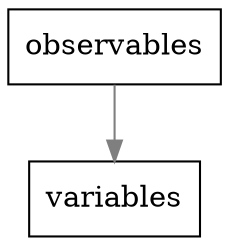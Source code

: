 
digraph G {
concentrate=true
splines=true
node[shape=record,style=filled,fillcolor=white]
edge[color=gray50]
observables -> variables
 }

